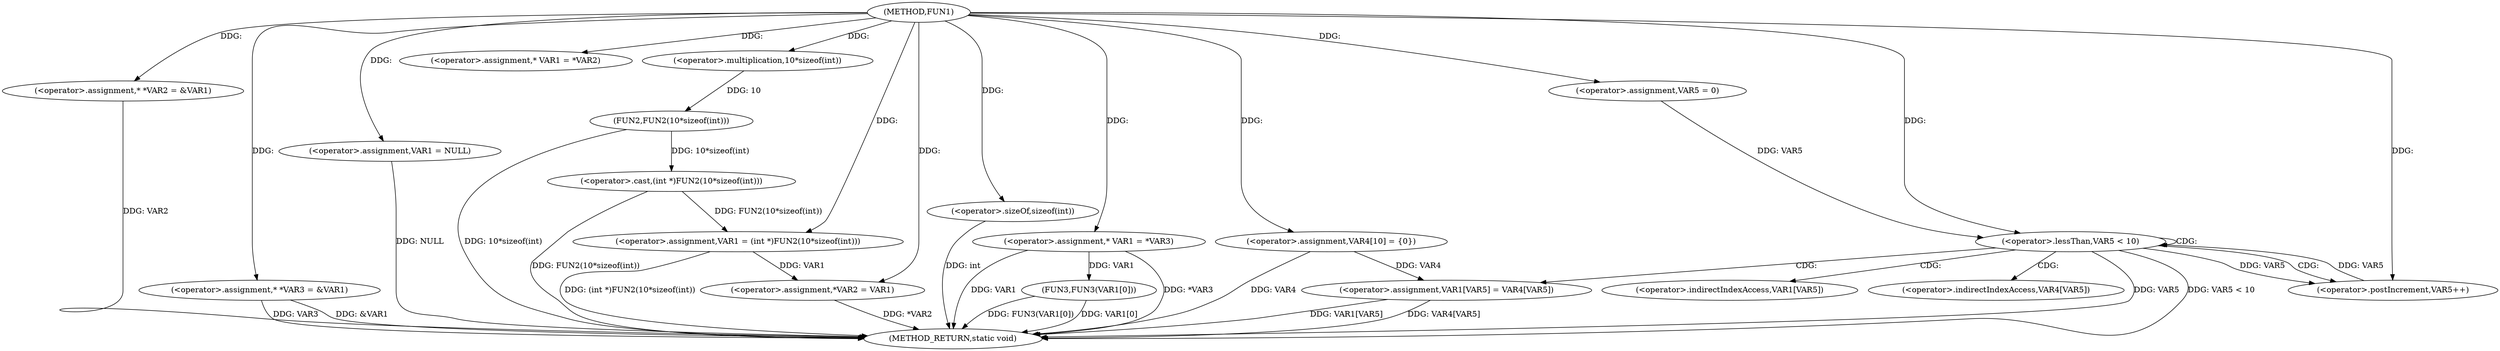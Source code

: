 digraph FUN1 {  
"1000100" [label = "(METHOD,FUN1)" ]
"1000167" [label = "(METHOD_RETURN,static void)" ]
"1000104" [label = "(<operator>.assignment,* *VAR2 = &VAR1)" ]
"1000109" [label = "(<operator>.assignment,* *VAR3 = &VAR1)" ]
"1000113" [label = "(<operator>.assignment,VAR1 = NULL)" ]
"1000118" [label = "(<operator>.assignment,* VAR1 = *VAR2)" ]
"1000122" [label = "(<operator>.assignment,VAR1 = (int *)FUN2(10*sizeof(int)))" ]
"1000124" [label = "(<operator>.cast,(int *)FUN2(10*sizeof(int)))" ]
"1000126" [label = "(FUN2,FUN2(10*sizeof(int)))" ]
"1000127" [label = "(<operator>.multiplication,10*sizeof(int))" ]
"1000129" [label = "(<operator>.sizeOf,sizeof(int))" ]
"1000131" [label = "(<operator>.assignment,*VAR2 = VAR1)" ]
"1000137" [label = "(<operator>.assignment,* VAR1 = *VAR3)" ]
"1000143" [label = "(<operator>.assignment,VAR4[10] = {0})" ]
"1000147" [label = "(<operator>.assignment,VAR5 = 0)" ]
"1000150" [label = "(<operator>.lessThan,VAR5 < 10)" ]
"1000153" [label = "(<operator>.postIncrement,VAR5++)" ]
"1000156" [label = "(<operator>.assignment,VAR1[VAR5] = VAR4[VAR5])" ]
"1000163" [label = "(FUN3,FUN3(VAR1[0]))" ]
"1000157" [label = "(<operator>.indirectIndexAccess,VAR1[VAR5])" ]
"1000160" [label = "(<operator>.indirectIndexAccess,VAR4[VAR5])" ]
  "1000150" -> "1000167"  [ label = "DDG: VAR5"] 
  "1000156" -> "1000167"  [ label = "DDG: VAR1[VAR5]"] 
  "1000104" -> "1000167"  [ label = "DDG: VAR2"] 
  "1000156" -> "1000167"  [ label = "DDG: VAR4[VAR5]"] 
  "1000113" -> "1000167"  [ label = "DDG: NULL"] 
  "1000150" -> "1000167"  [ label = "DDG: VAR5 < 10"] 
  "1000163" -> "1000167"  [ label = "DDG: FUN3(VAR1[0])"] 
  "1000129" -> "1000167"  [ label = "DDG: int"] 
  "1000163" -> "1000167"  [ label = "DDG: VAR1[0]"] 
  "1000124" -> "1000167"  [ label = "DDG: FUN2(10*sizeof(int))"] 
  "1000131" -> "1000167"  [ label = "DDG: *VAR2"] 
  "1000137" -> "1000167"  [ label = "DDG: *VAR3"] 
  "1000143" -> "1000167"  [ label = "DDG: VAR4"] 
  "1000126" -> "1000167"  [ label = "DDG: 10*sizeof(int)"] 
  "1000109" -> "1000167"  [ label = "DDG: VAR3"] 
  "1000137" -> "1000167"  [ label = "DDG: VAR1"] 
  "1000109" -> "1000167"  [ label = "DDG: &VAR1"] 
  "1000122" -> "1000167"  [ label = "DDG: (int *)FUN2(10*sizeof(int))"] 
  "1000100" -> "1000104"  [ label = "DDG: "] 
  "1000100" -> "1000109"  [ label = "DDG: "] 
  "1000100" -> "1000113"  [ label = "DDG: "] 
  "1000100" -> "1000118"  [ label = "DDG: "] 
  "1000124" -> "1000122"  [ label = "DDG: FUN2(10*sizeof(int))"] 
  "1000100" -> "1000122"  [ label = "DDG: "] 
  "1000126" -> "1000124"  [ label = "DDG: 10*sizeof(int)"] 
  "1000127" -> "1000126"  [ label = "DDG: 10"] 
  "1000100" -> "1000127"  [ label = "DDG: "] 
  "1000100" -> "1000129"  [ label = "DDG: "] 
  "1000122" -> "1000131"  [ label = "DDG: VAR1"] 
  "1000100" -> "1000131"  [ label = "DDG: "] 
  "1000100" -> "1000137"  [ label = "DDG: "] 
  "1000100" -> "1000143"  [ label = "DDG: "] 
  "1000100" -> "1000147"  [ label = "DDG: "] 
  "1000147" -> "1000150"  [ label = "DDG: VAR5"] 
  "1000153" -> "1000150"  [ label = "DDG: VAR5"] 
  "1000100" -> "1000150"  [ label = "DDG: "] 
  "1000150" -> "1000153"  [ label = "DDG: VAR5"] 
  "1000100" -> "1000153"  [ label = "DDG: "] 
  "1000143" -> "1000156"  [ label = "DDG: VAR4"] 
  "1000137" -> "1000163"  [ label = "DDG: VAR1"] 
  "1000150" -> "1000156"  [ label = "CDG: "] 
  "1000150" -> "1000160"  [ label = "CDG: "] 
  "1000150" -> "1000153"  [ label = "CDG: "] 
  "1000150" -> "1000150"  [ label = "CDG: "] 
  "1000150" -> "1000157"  [ label = "CDG: "] 
}
